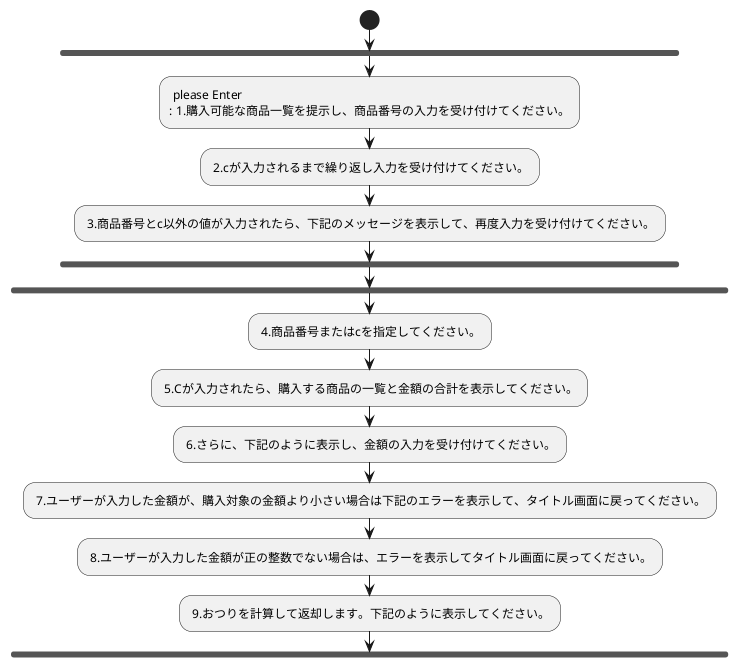 @startuml 券売機
start
fork
  : please Enter
  : 1.購入可能な商品一覧を提示し、商品番号の入力を受け付けてください。;
  : 2.cが入力されるまで繰り返し入力を受け付けてください。;
  : 3.商品番号とc以外の値が入力されたら、下記のメッセージを表示して、再度入力を受け付けてください。;
end fork
fork
  : 4.商品番号またはcを指定してください。;
  : 5.Cが入力されたら、購入する商品の一覧と金額の合計を表示してください。;
  : 6.さらに、下記のように表示し、金額の入力を受け付けてください。;
  : 7.ユーザーが入力した金額が、購入対象の金額より小さい場合は下記のエラーを表示して、タイトル画面に戻ってください。;
  : 8.ユーザーが入力した金額が正の整数でない場合は、エラーを表示してタイトル画面に戻ってください。;
  : 9.おつりを計算して返却します。下記のように表示してください。;
end fork